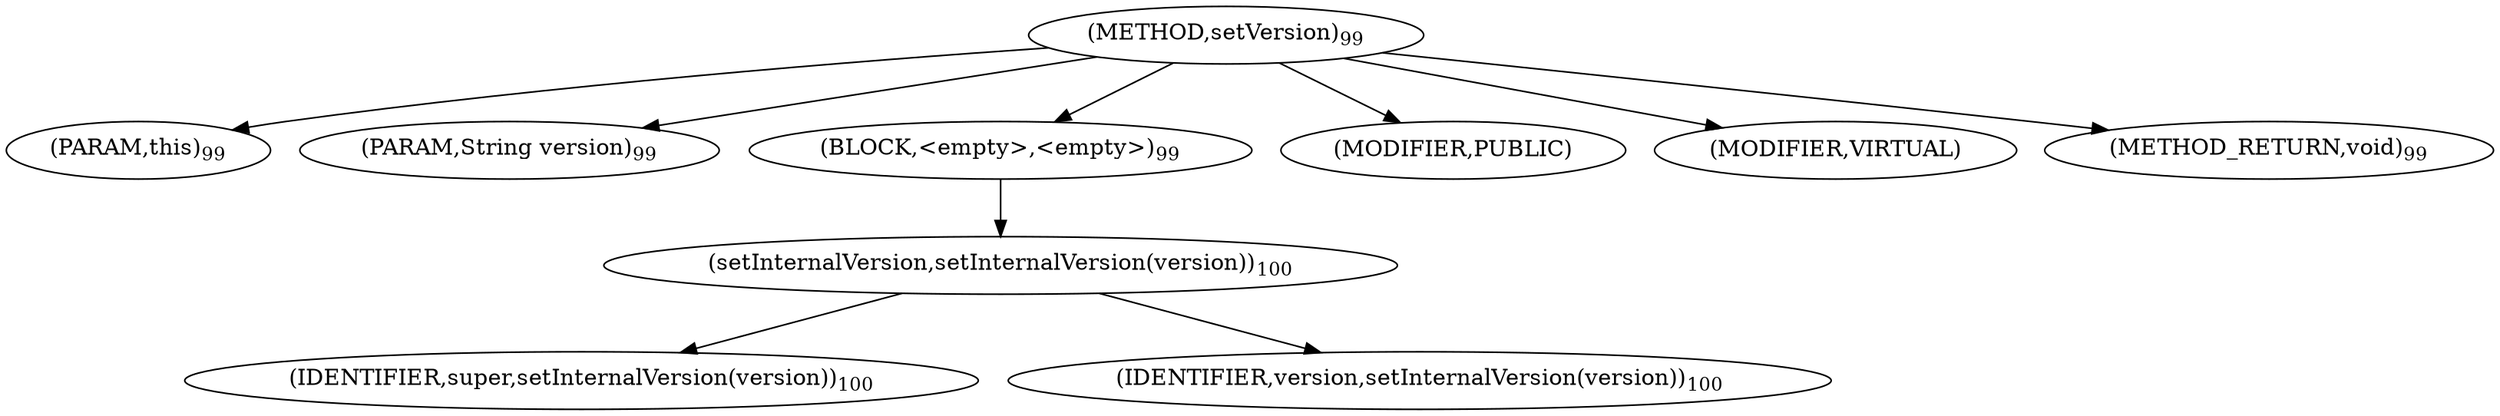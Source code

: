 digraph "setVersion" {  
"125" [label = <(METHOD,setVersion)<SUB>99</SUB>> ]
"126" [label = <(PARAM,this)<SUB>99</SUB>> ]
"127" [label = <(PARAM,String version)<SUB>99</SUB>> ]
"128" [label = <(BLOCK,&lt;empty&gt;,&lt;empty&gt;)<SUB>99</SUB>> ]
"129" [label = <(setInternalVersion,setInternalVersion(version))<SUB>100</SUB>> ]
"130" [label = <(IDENTIFIER,super,setInternalVersion(version))<SUB>100</SUB>> ]
"131" [label = <(IDENTIFIER,version,setInternalVersion(version))<SUB>100</SUB>> ]
"132" [label = <(MODIFIER,PUBLIC)> ]
"133" [label = <(MODIFIER,VIRTUAL)> ]
"134" [label = <(METHOD_RETURN,void)<SUB>99</SUB>> ]
  "125" -> "126" 
  "125" -> "127" 
  "125" -> "128" 
  "125" -> "132" 
  "125" -> "133" 
  "125" -> "134" 
  "128" -> "129" 
  "129" -> "130" 
  "129" -> "131" 
}
